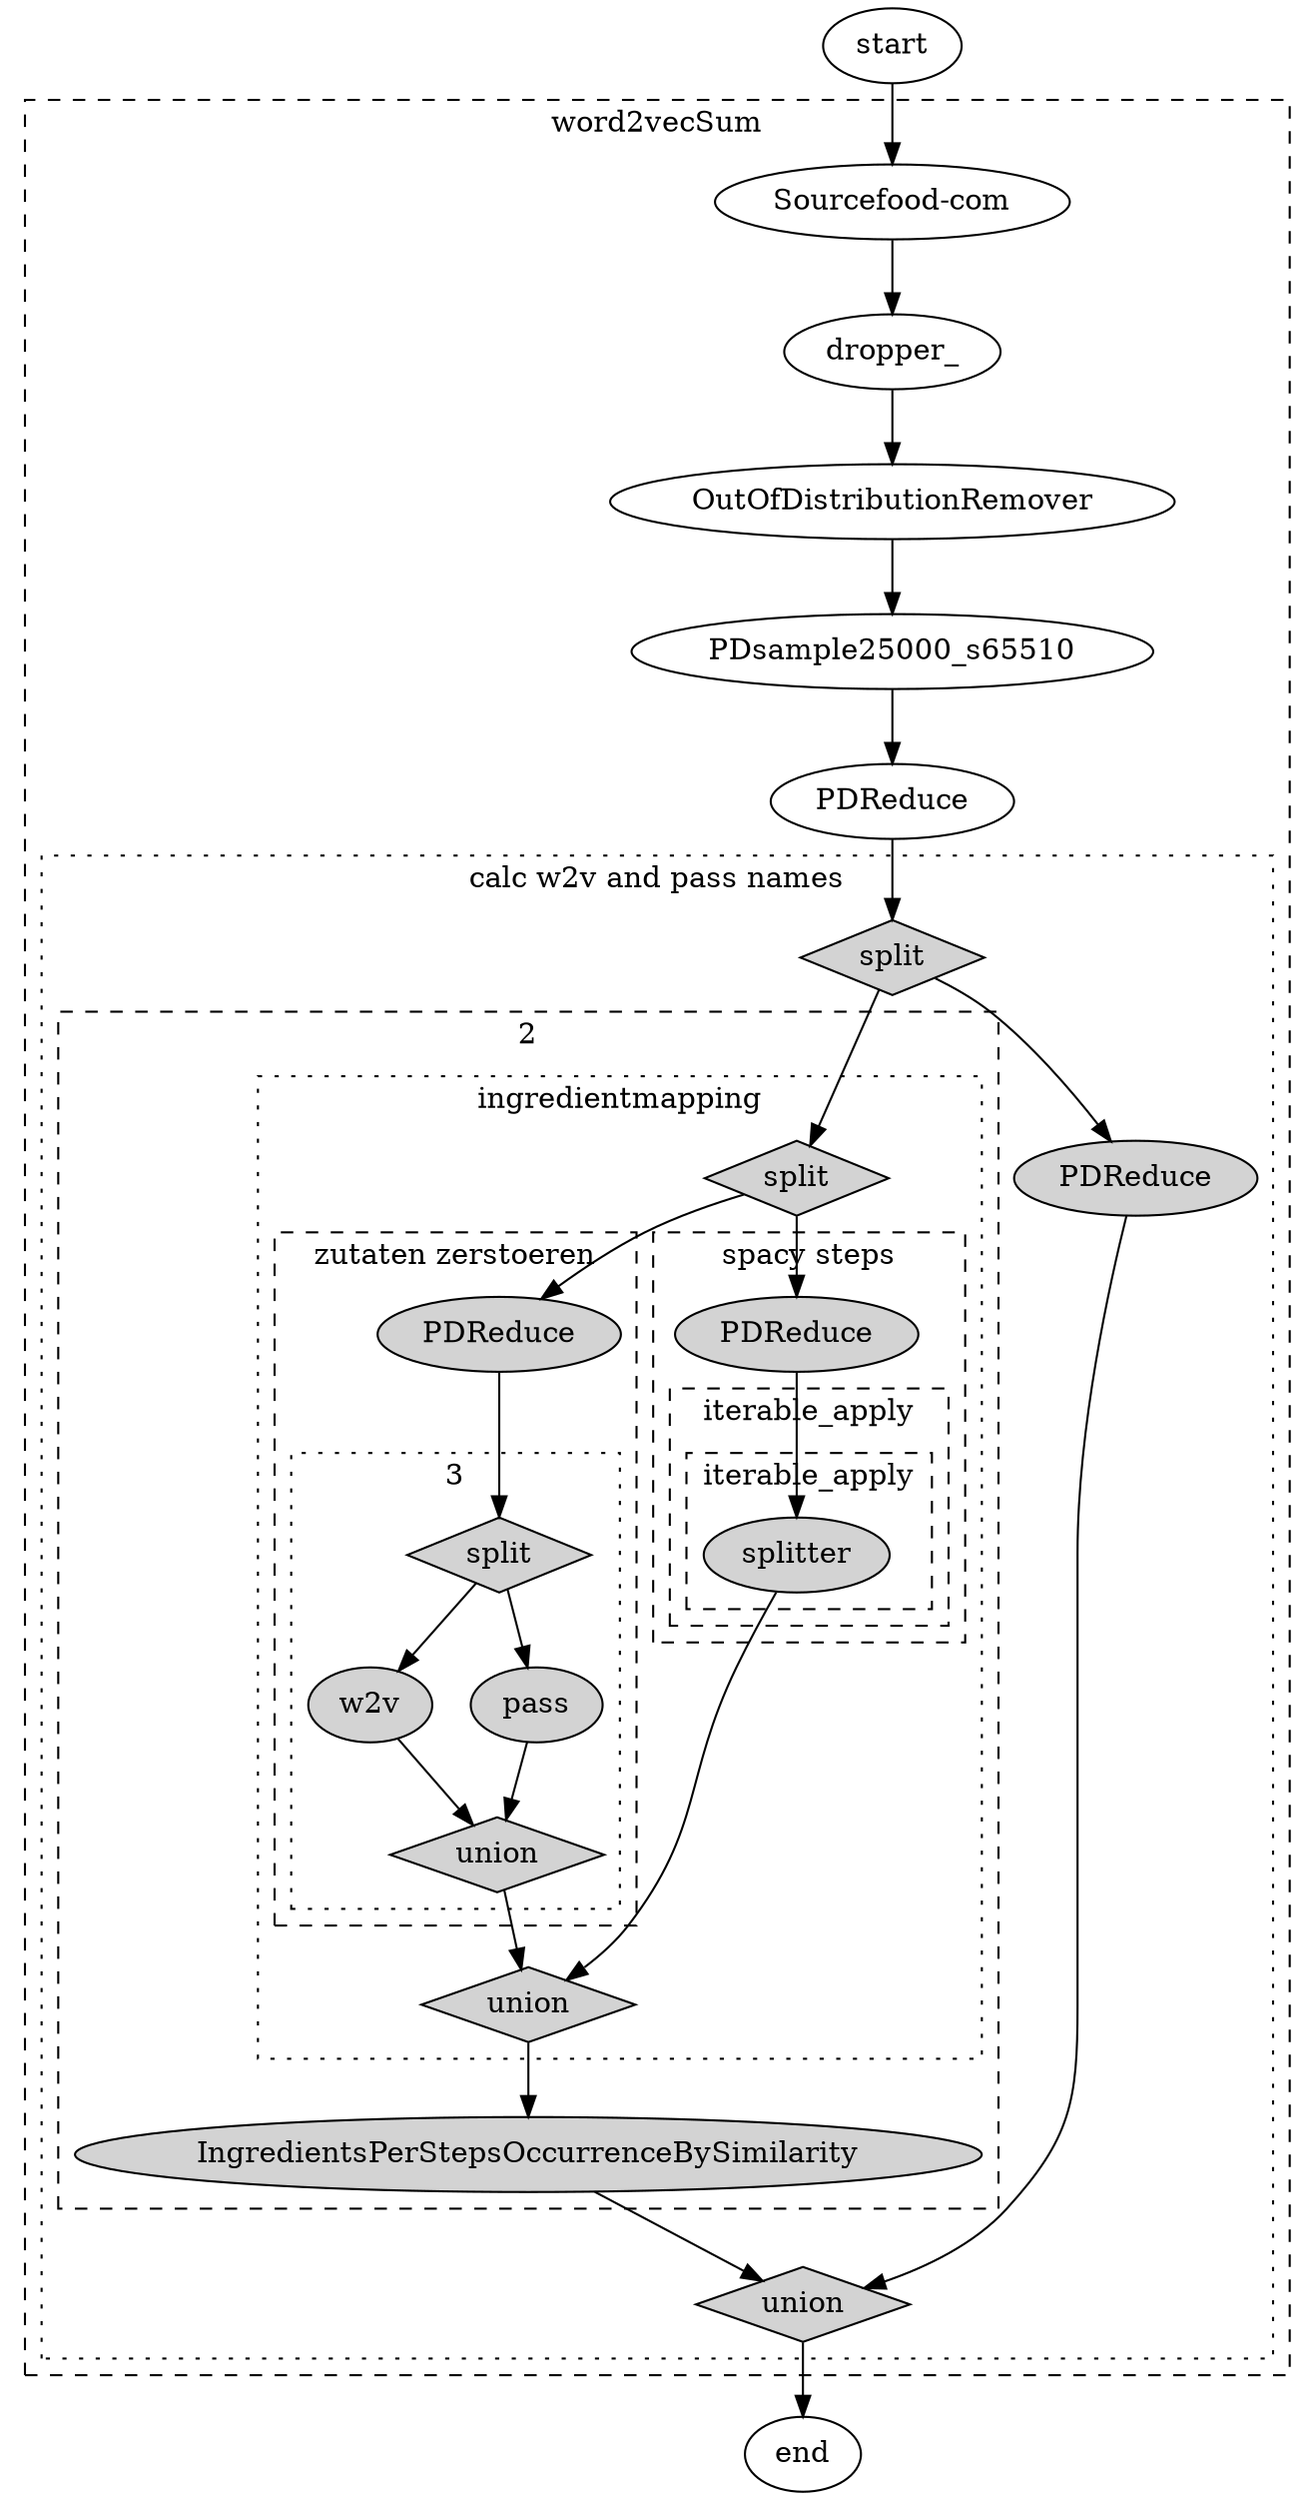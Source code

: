 digraph G {
subgraph cluster_140562246489280 {
style=filled;
label="word2vecSum"
140565657063488 [ label="Sourcefood-com"]
140565656968544 [ label="dropper_"]
140565657063488->140565656968544
140565656107280 [ label="OutOfDistributionRemover"]
140565656968544->140565656107280
140562325799024 [ label="PDsample25000_s65510"]
140565656107280->140562325799024
140562325799600 [ label="PDReduce"]
140562325799024->140562325799600
subgraph cluster_140562246489136 {
            node [style=filled];
style=filled;
label="calc w2v and pass names";
    graph[style=dotted];
140562246489136 [label="split",shape=diamond]
1405622464891362 [ label="union" shape=diamond]
subgraph cluster_140562246488944 {
style=filled;
label="2"
subgraph cluster_140562246488752 {
            node [style=filled];
style=filled;
label="ingredientmapping";
    graph[style=dotted];
140562246488752 [label="split",shape=diamond]
1405622464887522 [ label="union" shape=diamond]
subgraph cluster_140562325801424 {
style=filled;
label="zutaten zerstoeren"
140562325800128 [ label="PDReduce"]
subgraph cluster_140562325801232 {
            node [style=filled];
style=filled;
label="3";
    graph[style=dotted];
140562325801232 [label="split",shape=diamond]
1405623258012322 [ label="union" shape=diamond]
140562325800656 [ label="w2v"]
140562325801232->140562325800656
140562325800656->1405623258012322
140562325801040 [ label="pass"]
140562325801232->140562325801040
140562325801040->1405623258012322

}
140562325800128->140562325801232

graph[style=dashed];
}
140562246488752->140562325800128
1405623258012322->1405622464887522
subgraph cluster_140562246488656 {
style=filled;
label="spacy steps"
140562325801616 [ label="PDReduce"]
subgraph cluster_140562246488560 {
style=bold;
label="iterable_apply"
subgraph cluster_140562246488464 {
style=bold;
label="iterable_apply"
140562246488368 [ label="splitter"]

graph[style=dashed];
}

graph[style=dashed];
}
140562325801616->140562246488368

graph[style=dashed];
}
140562246488752->140562325801616
140562246488368->1405622464887522

}
140562246488848 [ label="IngredientsPerStepsOccurrenceBySimilarity"]
1405622464887522->140562246488848

graph[style=dashed];
}
140562246489136->140562246488752
140562246488848->1405622464891362
140562246489040 [ label="PDReduce"]
140562246489136->140562246489040
140562246489040->1405622464891362

}
140562325799600->140562246489136

graph[style=dashed];
}

start -> 140565657063488
1405622464891362->end
}